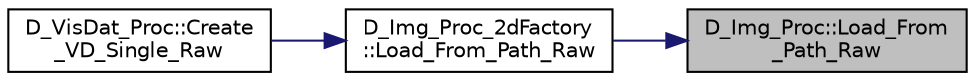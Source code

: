 digraph "D_Img_Proc::Load_From_Path_Raw"
{
 // LATEX_PDF_SIZE
  edge [fontname="Helvetica",fontsize="10",labelfontname="Helvetica",labelfontsize="10"];
  node [fontname="Helvetica",fontsize="10",shape=record];
  rankdir="RL";
  Node1 [label="D_Img_Proc::Load_From\l_Path_Raw",height=0.2,width=0.4,color="black", fillcolor="grey75", style="filled", fontcolor="black",tooltip=" "];
  Node1 -> Node2 [dir="back",color="midnightblue",fontsize="10",style="solid",fontname="Helvetica"];
  Node2 [label="D_Img_Proc_2dFactory\l::Load_From_Path_Raw",height=0.2,width=0.4,color="black", fillcolor="white", style="filled",URL="$class_d___img___proc__2d_factory.html#a37e7b79aa010a116e4529a8d9eb8c33b",tooltip=" "];
  Node2 -> Node3 [dir="back",color="midnightblue",fontsize="10",style="solid",fontname="Helvetica"];
  Node3 [label="D_VisDat_Proc::Create\l_VD_Single_Raw",height=0.2,width=0.4,color="black", fillcolor="white", style="filled",URL="$class_d___vis_dat___proc.html#ab5aa65705f6e884cc101a3b0523a78df",tooltip=" "];
}
